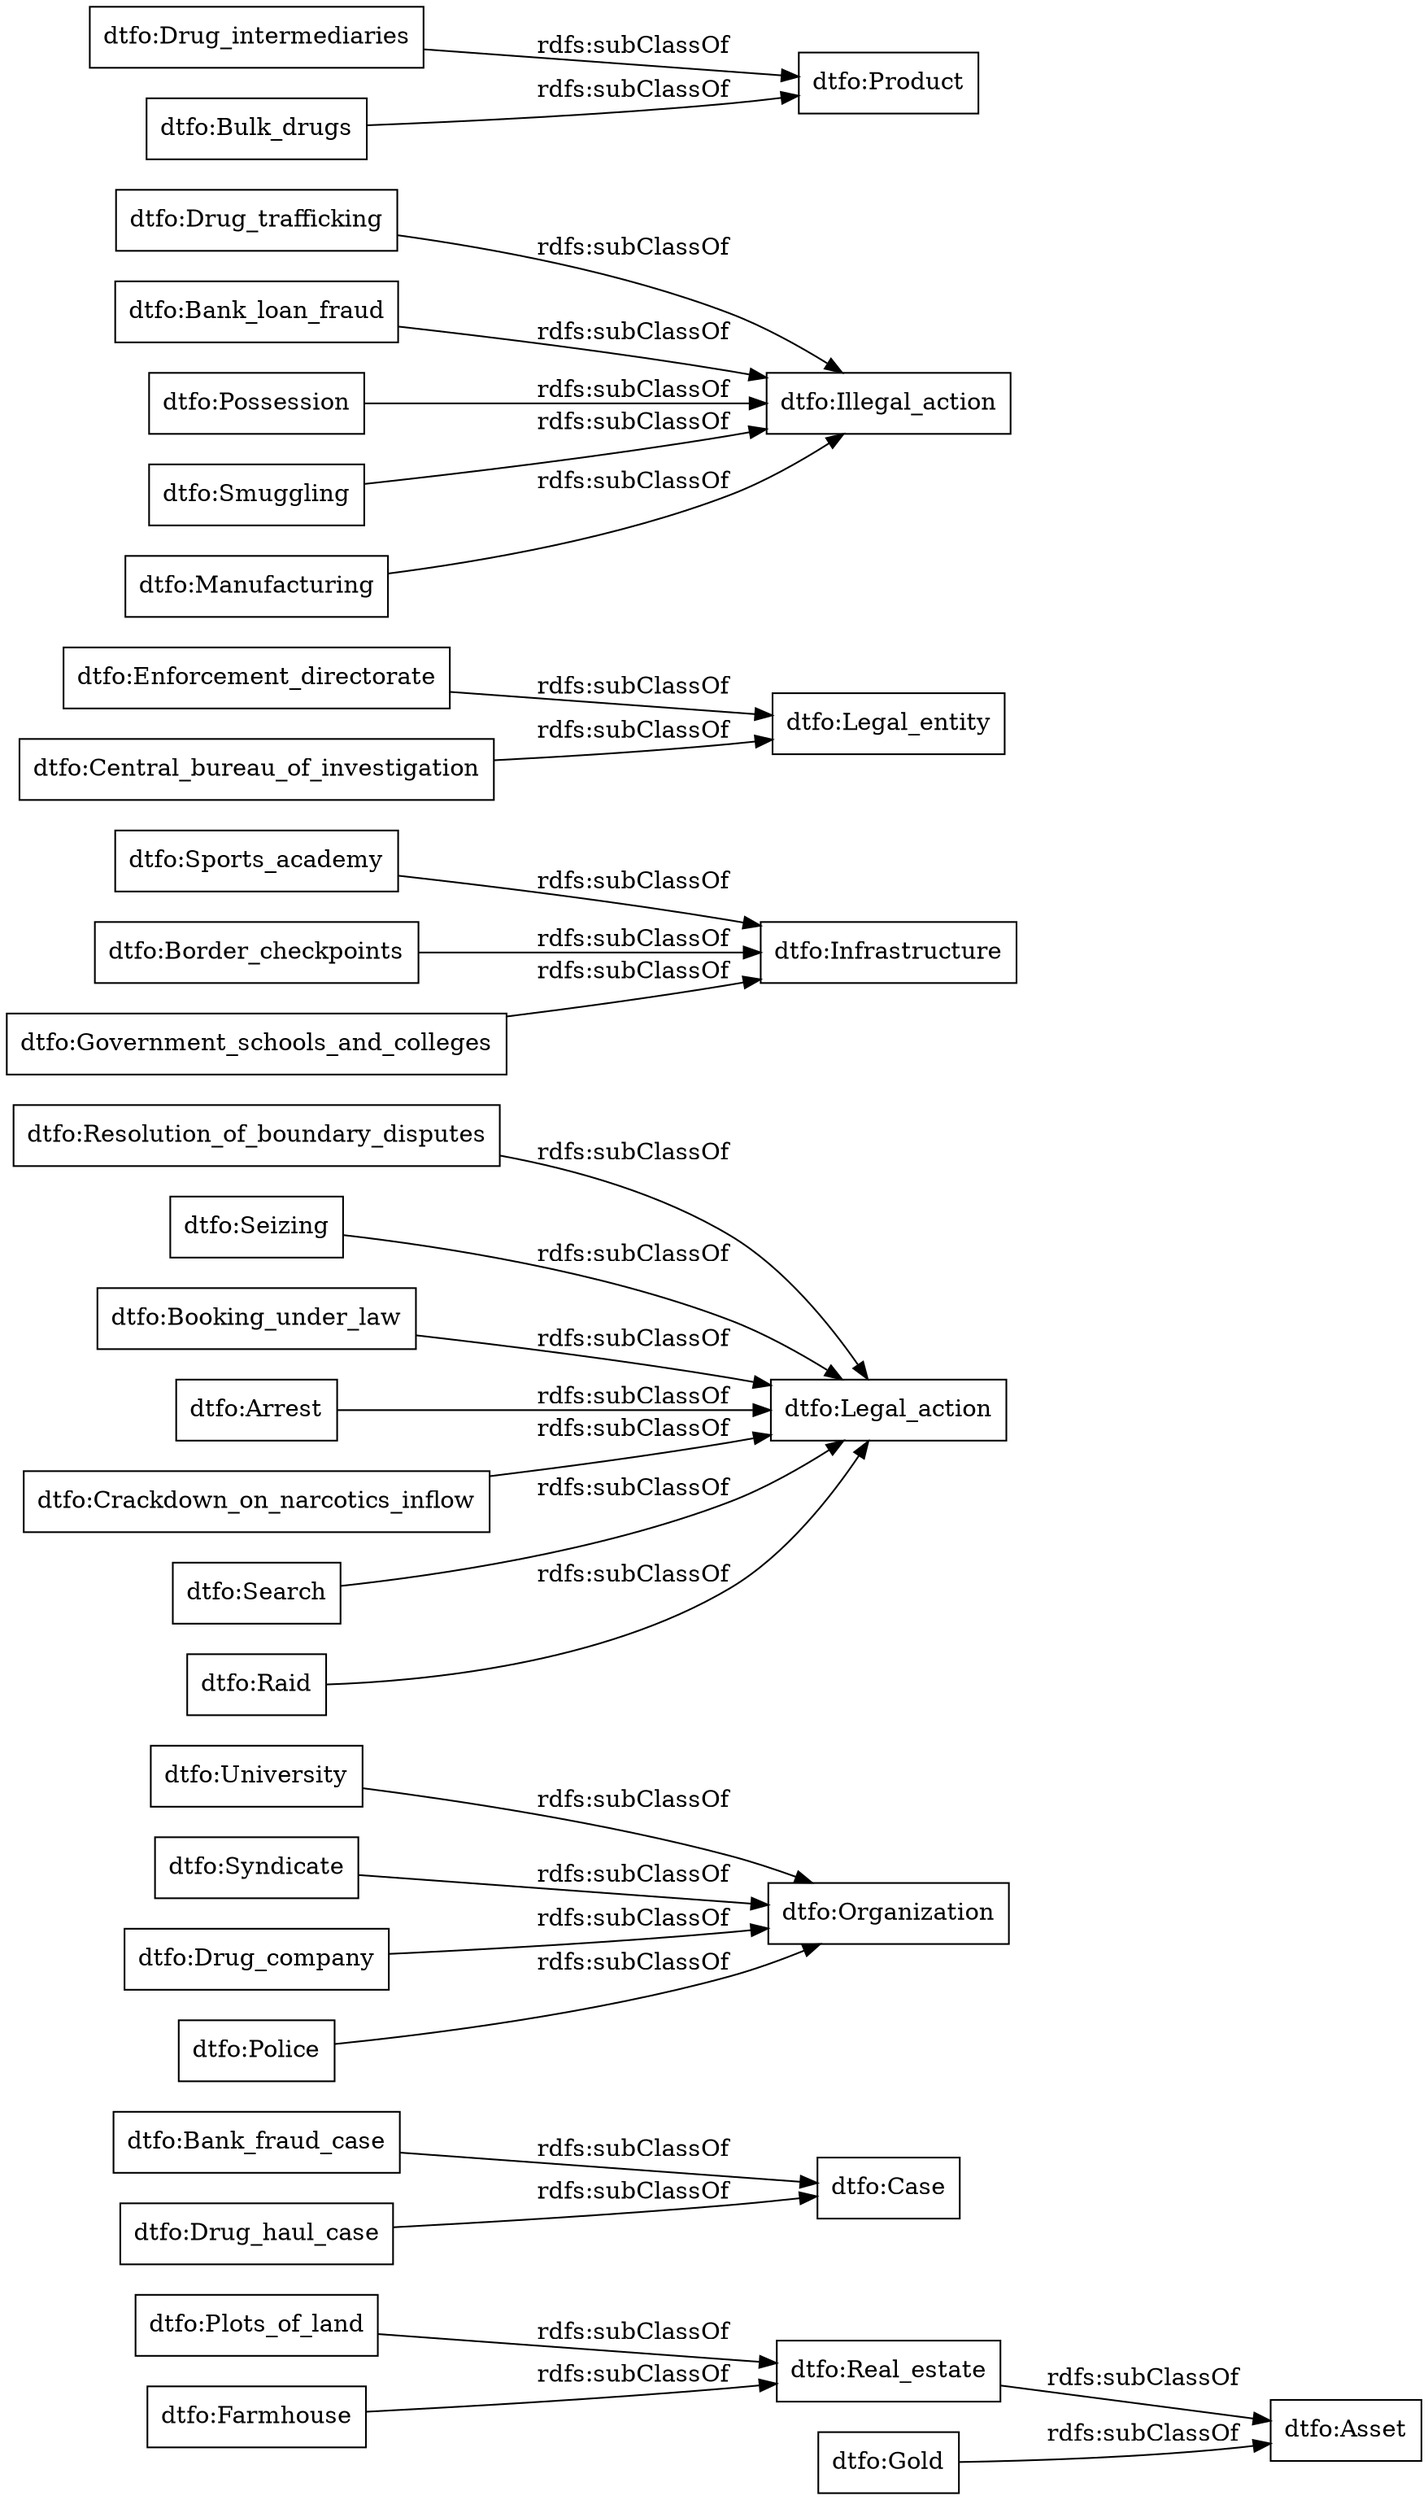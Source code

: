 digraph ar2dtool_diagram { 
rankdir=LR;
size="1000"
node [shape = rectangle, color="black"]; "dtfo:Asset" "dtfo:Bank_fraud_case" "dtfo:Case" "dtfo:Organization" "dtfo:Real_estate" "dtfo:Resolution_of_boundary_disputes" "dtfo:Sports_academy" "dtfo:Plots_of_land" "dtfo:Infrastructure" "dtfo:Gold" "dtfo:University" "dtfo:Enforcement_directorate" "dtfo:Farmhouse" "dtfo:Drug_trafficking" "dtfo:Bank_loan_fraud" "dtfo:Possession" "dtfo:Central_bureau_of_investigation" "dtfo:Seizing" "dtfo:Syndicate" "dtfo:Booking_under_law" "dtfo:Arrest" "dtfo:Legal_entity" "dtfo:Smuggling" "dtfo:Drug_haul_case" "dtfo:Legal_action" "dtfo:Drug_company" "dtfo:Drug_intermediaries" "dtfo:Bulk_drugs" "dtfo:Border_checkpoints" "dtfo:Illegal_action" "dtfo:Crackdown_on_narcotics_inflow" "dtfo:Government_schools_and_colleges" "dtfo:Product" "dtfo:Search" "dtfo:Manufacturing" "dtfo:Raid" "dtfo:Police" ; /*classes style*/
	"dtfo:Syndicate" -> "dtfo:Organization" [ label = "rdfs:subClassOf" ];
	"dtfo:Bank_loan_fraud" -> "dtfo:Illegal_action" [ label = "rdfs:subClassOf" ];
	"dtfo:Gold" -> "dtfo:Asset" [ label = "rdfs:subClassOf" ];
	"dtfo:Enforcement_directorate" -> "dtfo:Legal_entity" [ label = "rdfs:subClassOf" ];
	"dtfo:Police" -> "dtfo:Organization" [ label = "rdfs:subClassOf" ];
	"dtfo:Possession" -> "dtfo:Illegal_action" [ label = "rdfs:subClassOf" ];
	"dtfo:Drug_intermediaries" -> "dtfo:Product" [ label = "rdfs:subClassOf" ];
	"dtfo:Drug_haul_case" -> "dtfo:Case" [ label = "rdfs:subClassOf" ];
	"dtfo:Resolution_of_boundary_disputes" -> "dtfo:Legal_action" [ label = "rdfs:subClassOf" ];
	"dtfo:Farmhouse" -> "dtfo:Real_estate" [ label = "rdfs:subClassOf" ];
	"dtfo:Search" -> "dtfo:Legal_action" [ label = "rdfs:subClassOf" ];
	"dtfo:Crackdown_on_narcotics_inflow" -> "dtfo:Legal_action" [ label = "rdfs:subClassOf" ];
	"dtfo:Central_bureau_of_investigation" -> "dtfo:Legal_entity" [ label = "rdfs:subClassOf" ];
	"dtfo:Manufacturing" -> "dtfo:Illegal_action" [ label = "rdfs:subClassOf" ];
	"dtfo:Arrest" -> "dtfo:Legal_action" [ label = "rdfs:subClassOf" ];
	"dtfo:Border_checkpoints" -> "dtfo:Infrastructure" [ label = "rdfs:subClassOf" ];
	"dtfo:Smuggling" -> "dtfo:Illegal_action" [ label = "rdfs:subClassOf" ];
	"dtfo:Bank_fraud_case" -> "dtfo:Case" [ label = "rdfs:subClassOf" ];
	"dtfo:Booking_under_law" -> "dtfo:Legal_action" [ label = "rdfs:subClassOf" ];
	"dtfo:Real_estate" -> "dtfo:Asset" [ label = "rdfs:subClassOf" ];
	"dtfo:Sports_academy" -> "dtfo:Infrastructure" [ label = "rdfs:subClassOf" ];
	"dtfo:Seizing" -> "dtfo:Legal_action" [ label = "rdfs:subClassOf" ];
	"dtfo:Drug_company" -> "dtfo:Organization" [ label = "rdfs:subClassOf" ];
	"dtfo:Raid" -> "dtfo:Legal_action" [ label = "rdfs:subClassOf" ];
	"dtfo:Plots_of_land" -> "dtfo:Real_estate" [ label = "rdfs:subClassOf" ];
	"dtfo:Government_schools_and_colleges" -> "dtfo:Infrastructure" [ label = "rdfs:subClassOf" ];
	"dtfo:Bulk_drugs" -> "dtfo:Product" [ label = "rdfs:subClassOf" ];
	"dtfo:Drug_trafficking" -> "dtfo:Illegal_action" [ label = "rdfs:subClassOf" ];
	"dtfo:University" -> "dtfo:Organization" [ label = "rdfs:subClassOf" ];

}
